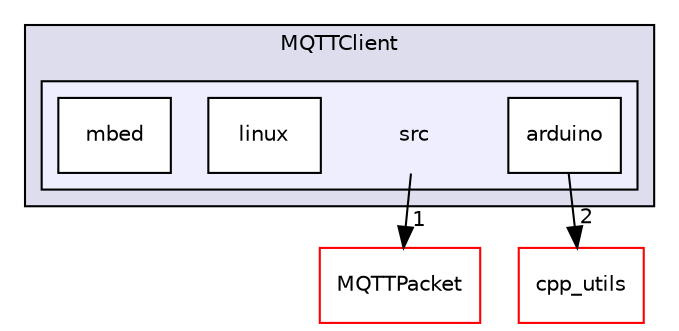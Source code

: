 digraph "esp32-snippets/networking/mqtt/paho_mqtt_embedded_c/MQTTClient/src" {
  compound=true
  node [ fontsize="10", fontname="Helvetica"];
  edge [ labelfontsize="10", labelfontname="Helvetica"];
  subgraph clusterdir_6a8d93c98e4489f281da583b67454e53 {
    graph [ bgcolor="#ddddee", pencolor="black", label="MQTTClient" fontname="Helvetica", fontsize="10", URL="dir_6a8d93c98e4489f281da583b67454e53.html"]
  subgraph clusterdir_d26eb8a9337201d4147d4b6391c76f4b {
    graph [ bgcolor="#eeeeff", pencolor="black", label="" URL="dir_d26eb8a9337201d4147d4b6391c76f4b.html"];
    dir_d26eb8a9337201d4147d4b6391c76f4b [shape=plaintext label="src"];
    dir_92bd65f5829f0b6ae7e936e37508f723 [shape=box label="arduino" color="black" fillcolor="white" style="filled" URL="dir_92bd65f5829f0b6ae7e936e37508f723.html"];
    dir_9a77f5365eab27d88b01fe6a913f6a4e [shape=box label="linux" color="black" fillcolor="white" style="filled" URL="dir_9a77f5365eab27d88b01fe6a913f6a4e.html"];
    dir_9e73eb8a38ba205682d1900d62b24dfd [shape=box label="mbed" color="black" fillcolor="white" style="filled" URL="dir_9e73eb8a38ba205682d1900d62b24dfd.html"];
  }
  }
  dir_e66062f3a4d2a5b6b6746a6b0f9c85ac [shape=box label="cpp_utils" fillcolor="white" style="filled" color="red" URL="dir_e66062f3a4d2a5b6b6746a6b0f9c85ac.html"];
  dir_26aaa6cc81d32f7596e56c698d869ba6 [shape=box label="MQTTPacket" fillcolor="white" style="filled" color="red" URL="dir_26aaa6cc81d32f7596e56c698d869ba6.html"];
  dir_92bd65f5829f0b6ae7e936e37508f723->dir_e66062f3a4d2a5b6b6746a6b0f9c85ac [headlabel="2", labeldistance=1.5 headhref="dir_000126_000062.html"];
  dir_d26eb8a9337201d4147d4b6391c76f4b->dir_26aaa6cc81d32f7596e56c698d869ba6 [headlabel="1", labeldistance=1.5 headhref="dir_000125_000129.html"];
}
